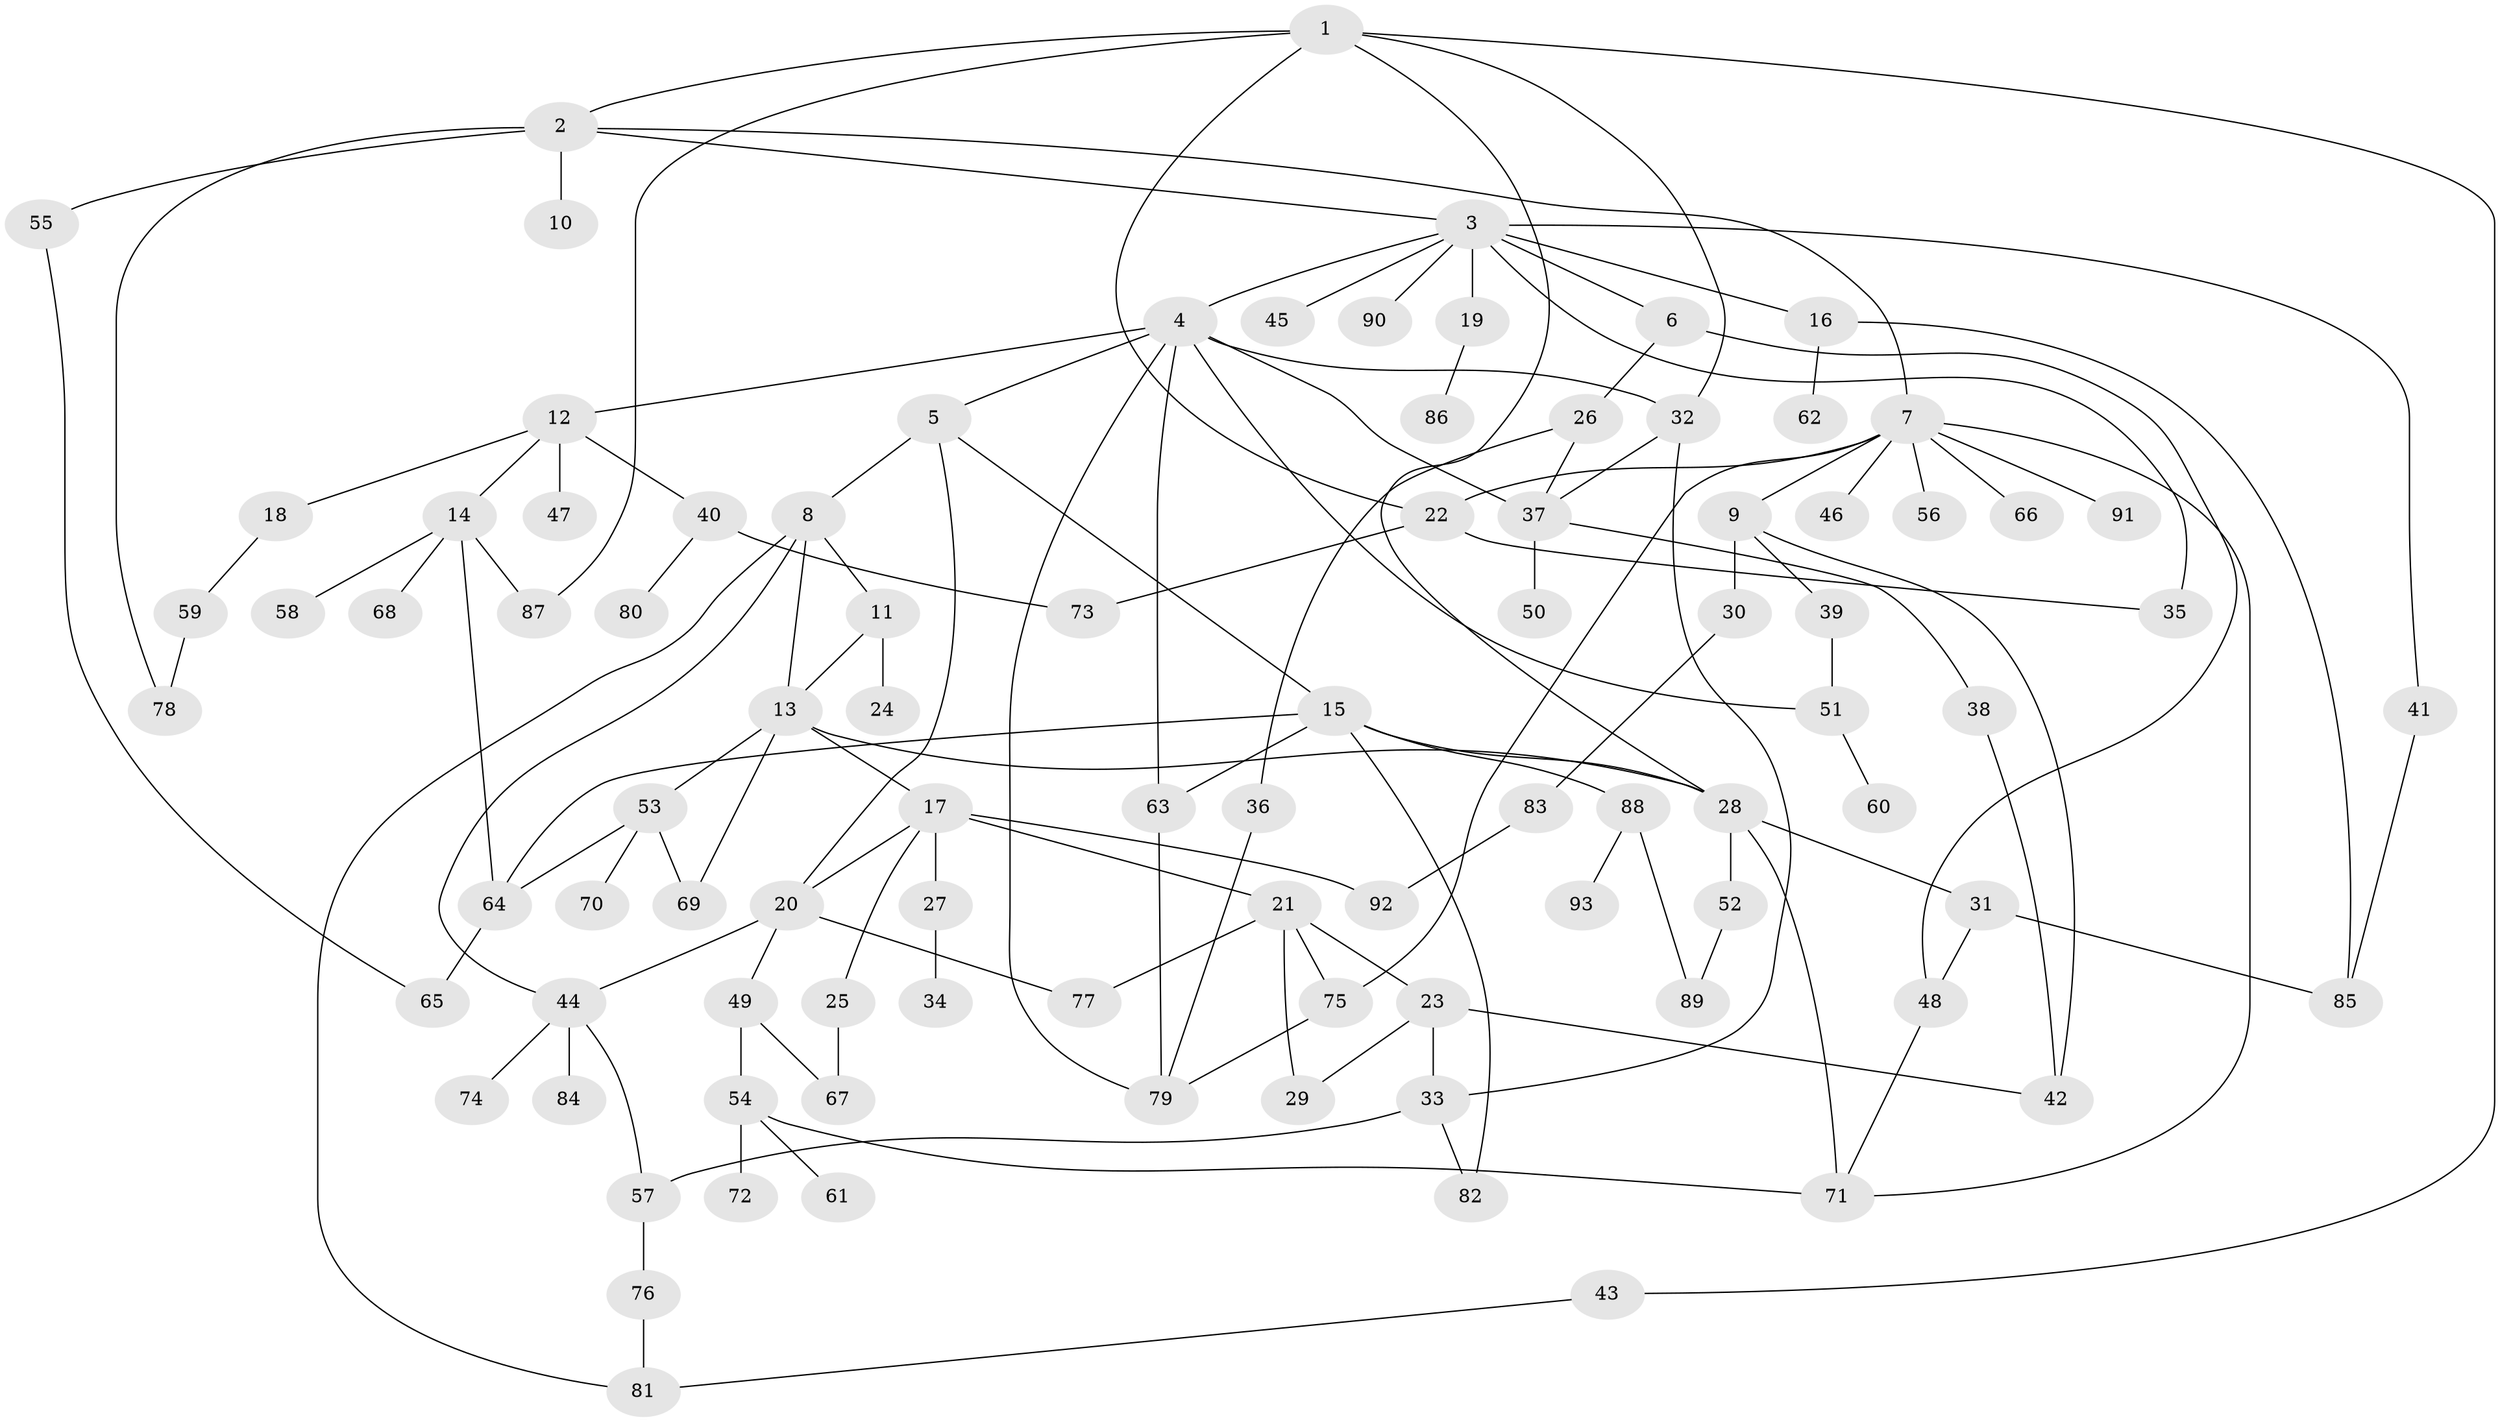 // Generated by graph-tools (version 1.1) at 2025/49/03/09/25 03:49:17]
// undirected, 93 vertices, 133 edges
graph export_dot {
graph [start="1"]
  node [color=gray90,style=filled];
  1;
  2;
  3;
  4;
  5;
  6;
  7;
  8;
  9;
  10;
  11;
  12;
  13;
  14;
  15;
  16;
  17;
  18;
  19;
  20;
  21;
  22;
  23;
  24;
  25;
  26;
  27;
  28;
  29;
  30;
  31;
  32;
  33;
  34;
  35;
  36;
  37;
  38;
  39;
  40;
  41;
  42;
  43;
  44;
  45;
  46;
  47;
  48;
  49;
  50;
  51;
  52;
  53;
  54;
  55;
  56;
  57;
  58;
  59;
  60;
  61;
  62;
  63;
  64;
  65;
  66;
  67;
  68;
  69;
  70;
  71;
  72;
  73;
  74;
  75;
  76;
  77;
  78;
  79;
  80;
  81;
  82;
  83;
  84;
  85;
  86;
  87;
  88;
  89;
  90;
  91;
  92;
  93;
  1 -- 2;
  1 -- 22;
  1 -- 43;
  1 -- 87;
  1 -- 32;
  1 -- 28;
  2 -- 3;
  2 -- 7;
  2 -- 10;
  2 -- 55;
  2 -- 78;
  3 -- 4;
  3 -- 6;
  3 -- 16;
  3 -- 19;
  3 -- 35;
  3 -- 41;
  3 -- 45;
  3 -- 90;
  4 -- 5;
  4 -- 12;
  4 -- 32;
  4 -- 37;
  4 -- 51;
  4 -- 63;
  4 -- 79;
  5 -- 8;
  5 -- 15;
  5 -- 20;
  6 -- 26;
  6 -- 48;
  7 -- 9;
  7 -- 46;
  7 -- 56;
  7 -- 66;
  7 -- 91;
  7 -- 71;
  7 -- 75;
  7 -- 22;
  8 -- 11;
  8 -- 13;
  8 -- 44;
  8 -- 81;
  9 -- 30;
  9 -- 39;
  9 -- 42;
  11 -- 24;
  11 -- 13;
  12 -- 14;
  12 -- 18;
  12 -- 40;
  12 -- 47;
  13 -- 17;
  13 -- 53;
  13 -- 69;
  13 -- 28;
  14 -- 58;
  14 -- 68;
  14 -- 87;
  14 -- 64;
  15 -- 28;
  15 -- 88;
  15 -- 63;
  15 -- 82;
  15 -- 64;
  16 -- 62;
  16 -- 85;
  17 -- 20;
  17 -- 21;
  17 -- 25;
  17 -- 27;
  17 -- 92;
  18 -- 59;
  19 -- 86;
  20 -- 44;
  20 -- 49;
  20 -- 77;
  21 -- 23;
  21 -- 75;
  21 -- 29;
  21 -- 77;
  22 -- 73;
  22 -- 35;
  23 -- 29;
  23 -- 42;
  23 -- 33;
  25 -- 67;
  26 -- 36;
  26 -- 37;
  27 -- 34;
  28 -- 31;
  28 -- 52;
  28 -- 71;
  30 -- 83;
  31 -- 85;
  31 -- 48;
  32 -- 33;
  32 -- 37;
  33 -- 57;
  33 -- 82;
  36 -- 79;
  37 -- 38;
  37 -- 50;
  38 -- 42;
  39 -- 51;
  40 -- 80;
  40 -- 73;
  41 -- 85;
  43 -- 81;
  44 -- 74;
  44 -- 84;
  44 -- 57;
  48 -- 71;
  49 -- 54;
  49 -- 67;
  51 -- 60;
  52 -- 89;
  53 -- 64;
  53 -- 70;
  53 -- 69;
  54 -- 61;
  54 -- 72;
  54 -- 71;
  55 -- 65;
  57 -- 76;
  59 -- 78;
  63 -- 79;
  64 -- 65;
  75 -- 79;
  76 -- 81;
  83 -- 92;
  88 -- 89;
  88 -- 93;
}
